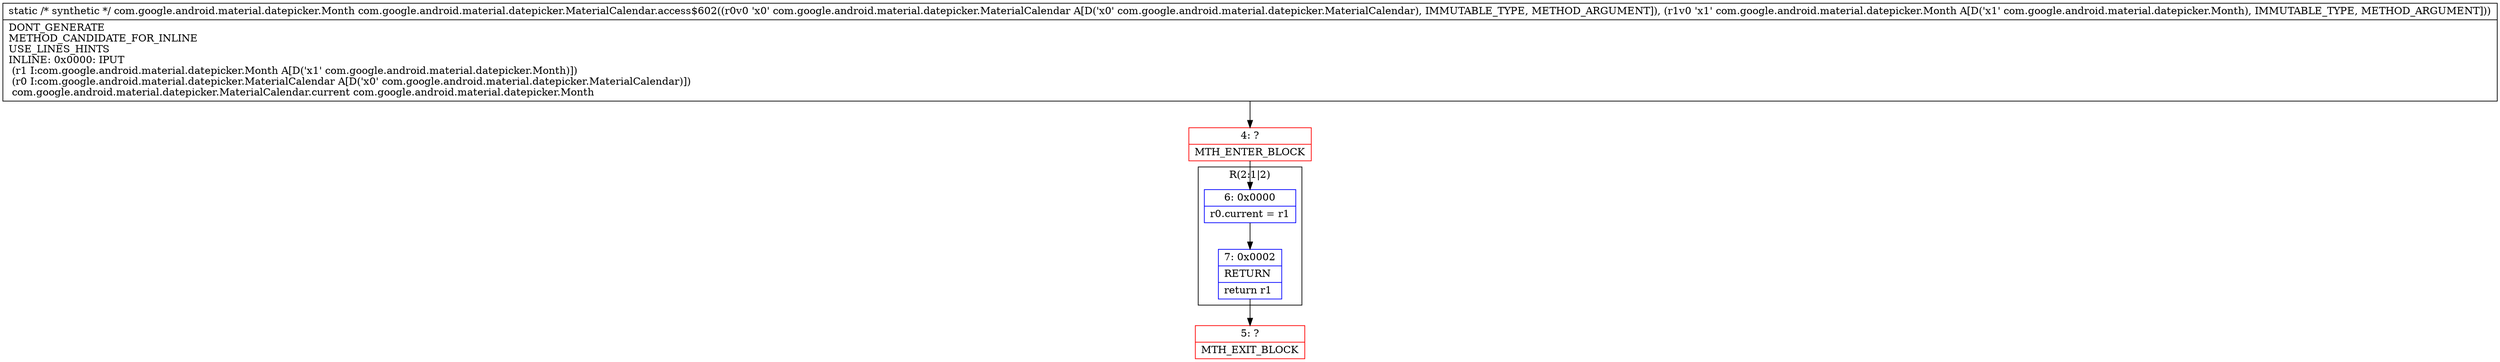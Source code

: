 digraph "CFG forcom.google.android.material.datepicker.MaterialCalendar.access$602(Lcom\/google\/android\/material\/datepicker\/MaterialCalendar;Lcom\/google\/android\/material\/datepicker\/Month;)Lcom\/google\/android\/material\/datepicker\/Month;" {
subgraph cluster_Region_612919747 {
label = "R(2:1|2)";
node [shape=record,color=blue];
Node_6 [shape=record,label="{6\:\ 0x0000|r0.current = r1\l}"];
Node_7 [shape=record,label="{7\:\ 0x0002|RETURN\l|return r1\l}"];
}
Node_4 [shape=record,color=red,label="{4\:\ ?|MTH_ENTER_BLOCK\l}"];
Node_5 [shape=record,color=red,label="{5\:\ ?|MTH_EXIT_BLOCK\l}"];
MethodNode[shape=record,label="{static \/* synthetic *\/ com.google.android.material.datepicker.Month com.google.android.material.datepicker.MaterialCalendar.access$602((r0v0 'x0' com.google.android.material.datepicker.MaterialCalendar A[D('x0' com.google.android.material.datepicker.MaterialCalendar), IMMUTABLE_TYPE, METHOD_ARGUMENT]), (r1v0 'x1' com.google.android.material.datepicker.Month A[D('x1' com.google.android.material.datepicker.Month), IMMUTABLE_TYPE, METHOD_ARGUMENT]))  | DONT_GENERATE\lMETHOD_CANDIDATE_FOR_INLINE\lUSE_LINES_HINTS\lINLINE: 0x0000: IPUT  \l  (r1 I:com.google.android.material.datepicker.Month A[D('x1' com.google.android.material.datepicker.Month)])\l  (r0 I:com.google.android.material.datepicker.MaterialCalendar A[D('x0' com.google.android.material.datepicker.MaterialCalendar)])\l com.google.android.material.datepicker.MaterialCalendar.current com.google.android.material.datepicker.Month\l}"];
MethodNode -> Node_4;Node_6 -> Node_7;
Node_7 -> Node_5;
Node_4 -> Node_6;
}

